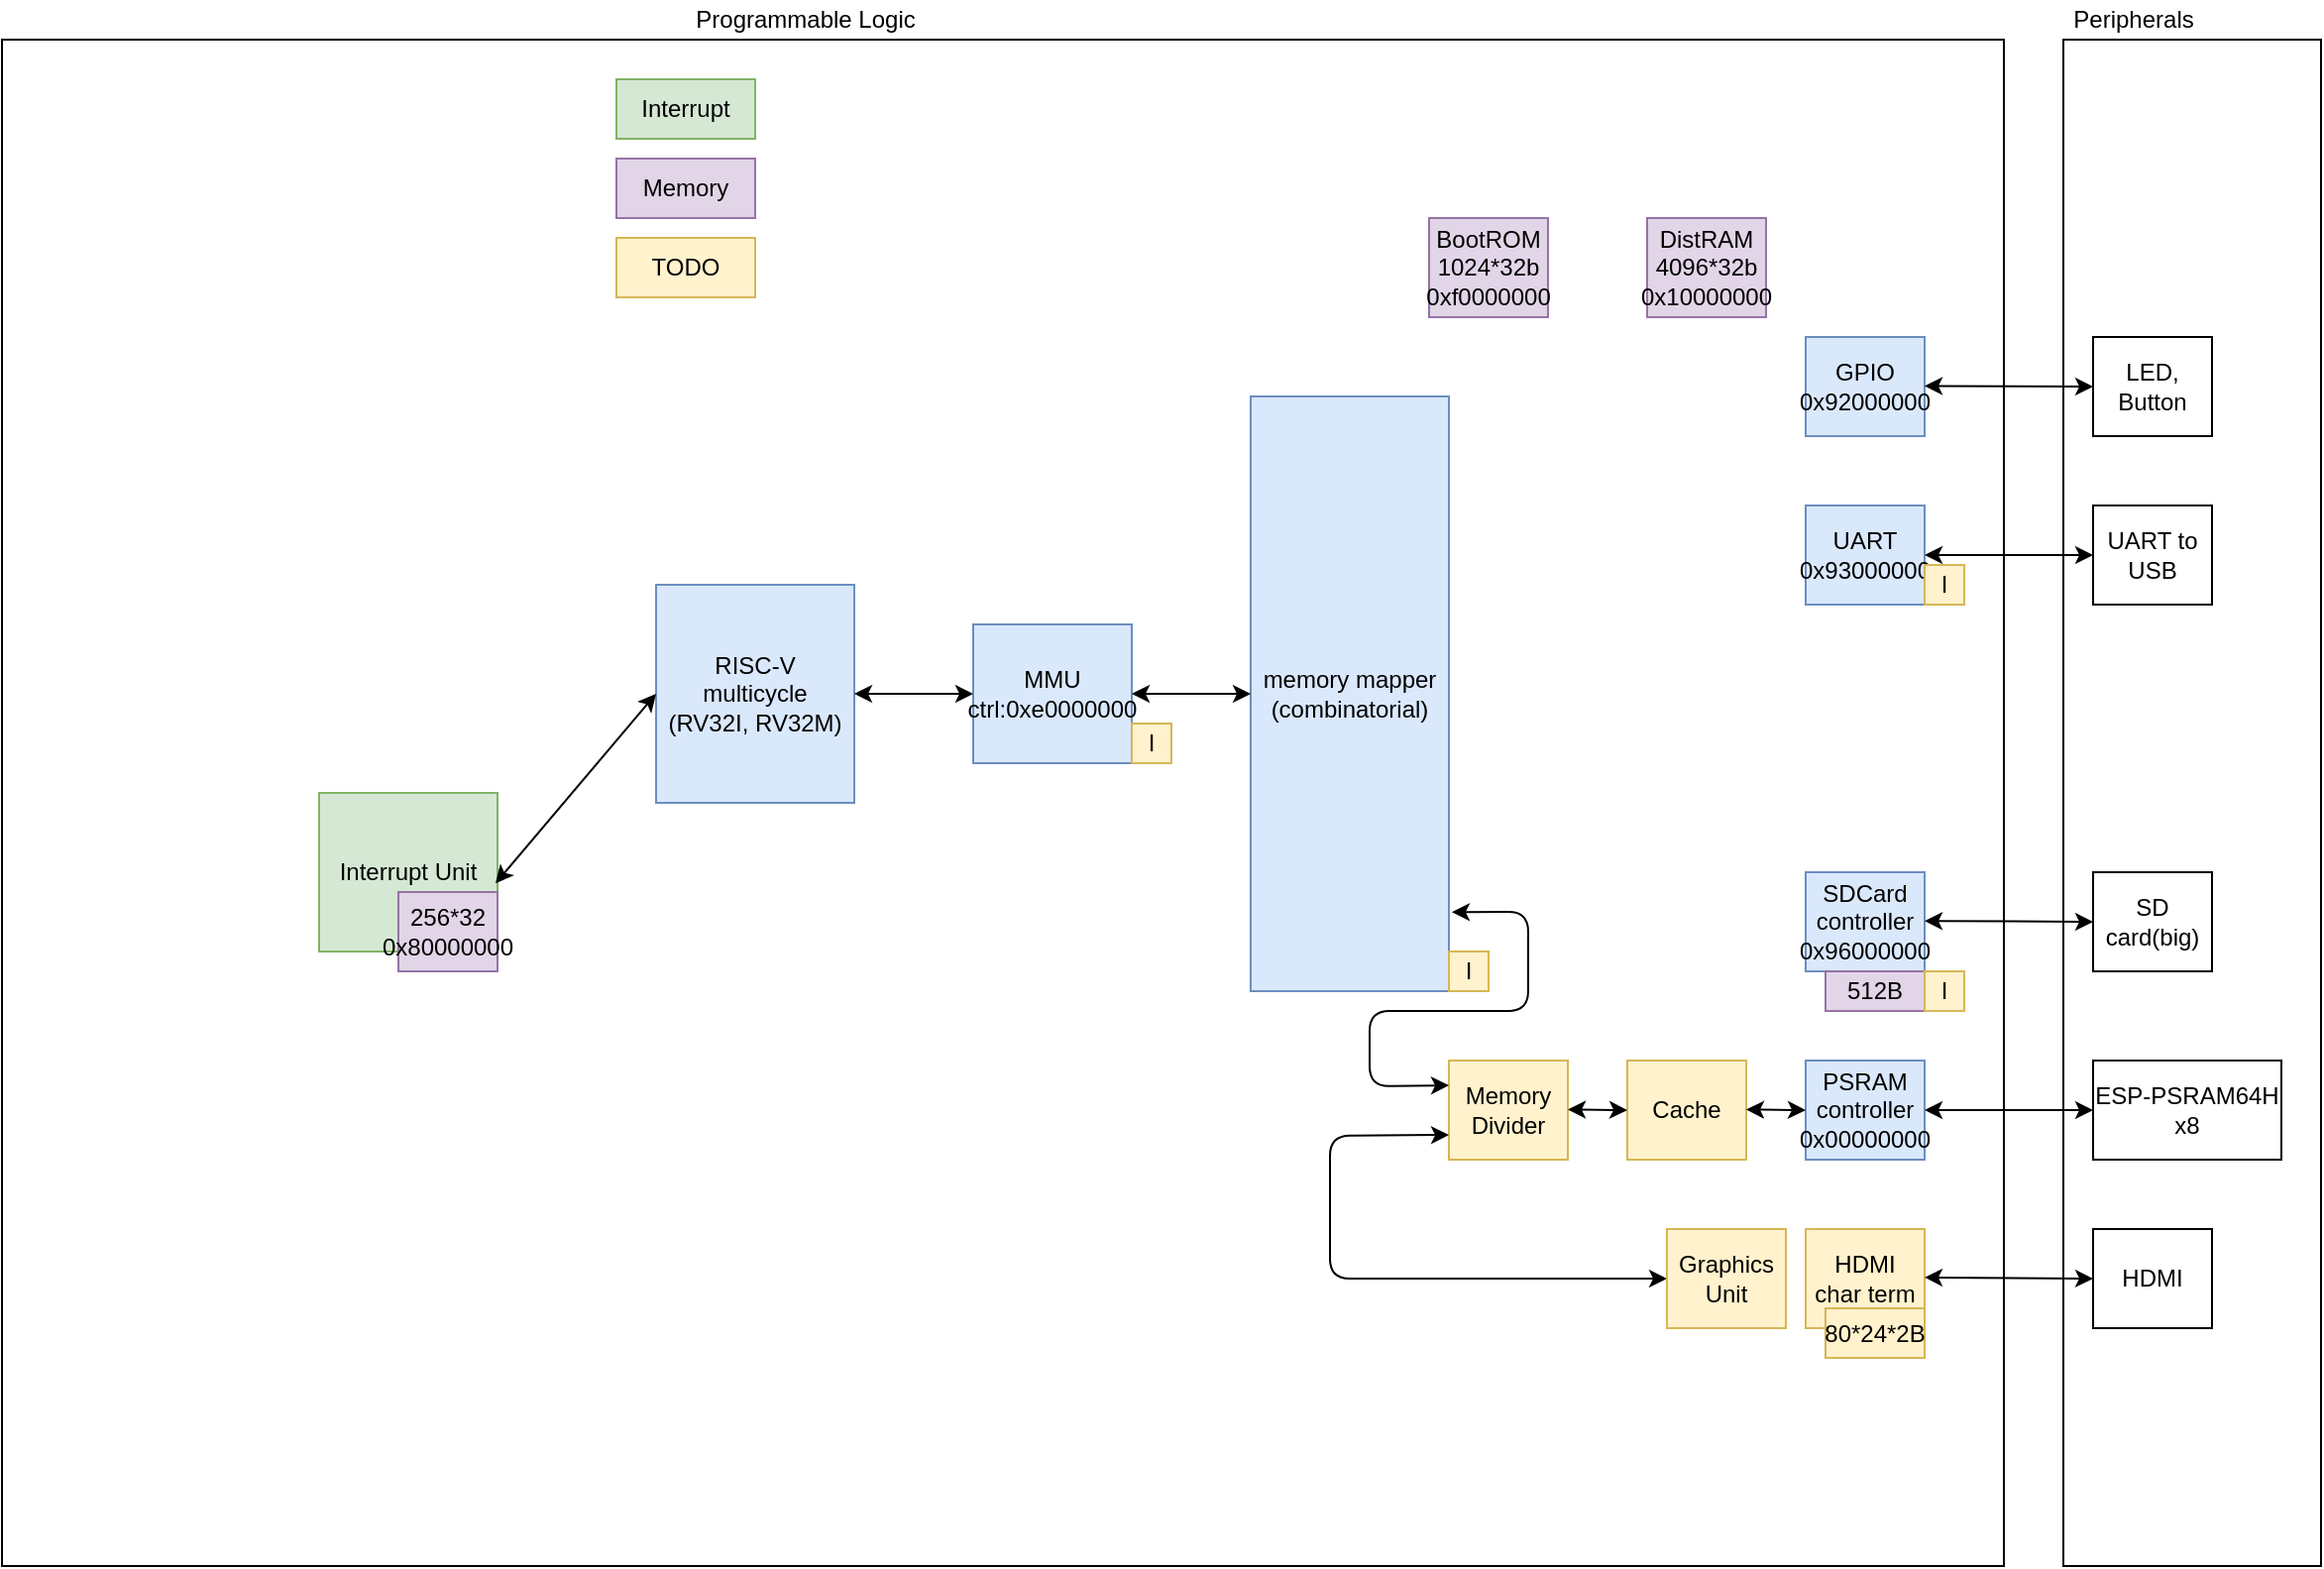 <mxfile version="13.7.3" type="device"><diagram id="aFzu_sfiIZyxbT7JSSlX" name="Page-1"><mxGraphModel dx="577" dy="970" grid="1" gridSize="10" guides="1" tooltips="1" connect="1" arrows="1" fold="1" page="0" pageScale="1" pageWidth="827" pageHeight="1169" background="none" math="0" shadow="0"><root><mxCell id="0"/><mxCell id="1" parent="0"/><mxCell id="6LEPDQ2vEFBuX_ELj99n-11" value="" style="rounded=0;whiteSpace=wrap;html=1;" vertex="1" parent="1"><mxGeometry x="1560" y="-330" width="130" height="770" as="geometry"/></mxCell><mxCell id="6LEPDQ2vEFBuX_ELj99n-21" value="" style="rounded=0;whiteSpace=wrap;html=1;" vertex="1" parent="1"><mxGeometry x="520" y="-330" width="1010" height="770" as="geometry"/></mxCell><mxCell id="6LEPDQ2vEFBuX_ELj99n-2" value="GPIO&lt;br&gt;0x92000000" style="rounded=0;whiteSpace=wrap;html=1;fillColor=#dae8fc;strokeColor=#6c8ebf;" vertex="1" parent="1"><mxGeometry x="1430" y="-180" width="60" height="50" as="geometry"/></mxCell><mxCell id="6LEPDQ2vEFBuX_ELj99n-4" value="UART&lt;br&gt;0x93000000" style="rounded=0;whiteSpace=wrap;html=1;fillColor=#dae8fc;strokeColor=#6c8ebf;" vertex="1" parent="1"><mxGeometry x="1430" y="-95" width="60" height="50" as="geometry"/></mxCell><mxCell id="6LEPDQ2vEFBuX_ELj99n-5" value="HDMI&lt;br&gt;char term" style="rounded=0;whiteSpace=wrap;html=1;fillColor=#fff2cc;strokeColor=#d6b656;" vertex="1" parent="1"><mxGeometry x="1430" y="270" width="60" height="50" as="geometry"/></mxCell><mxCell id="6LEPDQ2vEFBuX_ELj99n-9" value="" style="endArrow=classic;startArrow=classic;html=1;entryX=0;entryY=0.5;entryDx=0;entryDy=0;" edge="1" parent="1" target="6LEPDQ2vEFBuX_ELj99n-28"><mxGeometry width="50" height="50" relative="1" as="geometry"><mxPoint x="1490" y="-70" as="sourcePoint"/><mxPoint x="1560" y="-70" as="targetPoint"/></mxGeometry></mxCell><mxCell id="6LEPDQ2vEFBuX_ELj99n-10" value="" style="endArrow=classic;startArrow=classic;html=1;entryX=0;entryY=0.5;entryDx=0;entryDy=0;" edge="1" parent="1" target="6LEPDQ2vEFBuX_ELj99n-26"><mxGeometry width="50" height="50" relative="1" as="geometry"><mxPoint x="1490" y="-155.29" as="sourcePoint"/><mxPoint x="1560" y="-155.29" as="targetPoint"/></mxGeometry></mxCell><mxCell id="6LEPDQ2vEFBuX_ELj99n-12" value="BootROM&lt;br&gt;1024*32b&lt;br&gt;0xf0000000" style="rounded=0;whiteSpace=wrap;html=1;fillColor=#e1d5e7;strokeColor=#9673a6;" vertex="1" parent="1"><mxGeometry x="1240" y="-240" width="60" height="50" as="geometry"/></mxCell><mxCell id="6LEPDQ2vEFBuX_ELj99n-13" value="DistRAM&lt;br&gt;4096*32b&lt;br&gt;0x10000000" style="rounded=0;whiteSpace=wrap;html=1;fillColor=#e1d5e7;strokeColor=#9673a6;" vertex="1" parent="1"><mxGeometry x="1350" y="-240" width="60" height="50" as="geometry"/></mxCell><mxCell id="6LEPDQ2vEFBuX_ELj99n-15" value="" style="endArrow=classic;startArrow=classic;html=1;entryX=0;entryY=0.5;entryDx=0;entryDy=0;" edge="1" parent="1" target="6LEPDQ2vEFBuX_ELj99n-30"><mxGeometry width="50" height="50" relative="1" as="geometry"><mxPoint x="1490" y="294.41" as="sourcePoint"/><mxPoint x="1560" y="294.41" as="targetPoint"/></mxGeometry></mxCell><mxCell id="6LEPDQ2vEFBuX_ELj99n-16" value="SDCard controller&lt;br&gt;0x96000000" style="rounded=0;whiteSpace=wrap;html=1;fillColor=#dae8fc;strokeColor=#6c8ebf;" vertex="1" parent="1"><mxGeometry x="1430" y="90" width="60" height="50" as="geometry"/></mxCell><mxCell id="6LEPDQ2vEFBuX_ELj99n-17" value="" style="endArrow=classic;startArrow=classic;html=1;entryX=0;entryY=0.5;entryDx=0;entryDy=0;" edge="1" parent="1" target="6LEPDQ2vEFBuX_ELj99n-31"><mxGeometry width="50" height="50" relative="1" as="geometry"><mxPoint x="1490" y="114.58" as="sourcePoint"/><mxPoint x="1560" y="114.58" as="targetPoint"/></mxGeometry></mxCell><mxCell id="6LEPDQ2vEFBuX_ELj99n-18" value="512B" style="rounded=0;whiteSpace=wrap;html=1;fillColor=#e1d5e7;strokeColor=#9673a6;" vertex="1" parent="1"><mxGeometry x="1440" y="140" width="50" height="20" as="geometry"/></mxCell><mxCell id="6LEPDQ2vEFBuX_ELj99n-19" value="80*24*2B" style="rounded=0;whiteSpace=wrap;html=1;fillColor=#fff2cc;strokeColor=#d6b656;" vertex="1" parent="1"><mxGeometry x="1440" y="310" width="50" height="25" as="geometry"/></mxCell><mxCell id="6LEPDQ2vEFBuX_ELj99n-22" value="Programmable Logic" style="text;html=1;align=center;verticalAlign=middle;resizable=0;points=[];autosize=1;" vertex="1" parent="1"><mxGeometry x="860" y="-350" width="130" height="20" as="geometry"/></mxCell><mxCell id="6LEPDQ2vEFBuX_ELj99n-23" value="Cache" style="rounded=0;whiteSpace=wrap;html=1;fillColor=#fff2cc;strokeColor=#d6b656;" vertex="1" parent="1"><mxGeometry x="1340" y="185" width="60" height="50" as="geometry"/></mxCell><mxCell id="6LEPDQ2vEFBuX_ELj99n-24" value="PSRAM controller&lt;br&gt;0x00000000" style="rounded=0;whiteSpace=wrap;html=1;fillColor=#dae8fc;strokeColor=#6c8ebf;" vertex="1" parent="1"><mxGeometry x="1430" y="185" width="60" height="50" as="geometry"/></mxCell><mxCell id="6LEPDQ2vEFBuX_ELj99n-25" value="" style="endArrow=classic;startArrow=classic;html=1;entryX=0;entryY=0.5;entryDx=0;entryDy=0;" edge="1" parent="1" target="6LEPDQ2vEFBuX_ELj99n-32"><mxGeometry width="50" height="50" relative="1" as="geometry"><mxPoint x="1490" y="210.0" as="sourcePoint"/><mxPoint x="1560" y="210.0" as="targetPoint"/></mxGeometry></mxCell><mxCell id="6LEPDQ2vEFBuX_ELj99n-26" value="LED, Button" style="rounded=0;whiteSpace=wrap;html=1;" vertex="1" parent="1"><mxGeometry x="1575" y="-180" width="60" height="50" as="geometry"/></mxCell><mxCell id="6LEPDQ2vEFBuX_ELj99n-28" value="UART to USB" style="rounded=0;whiteSpace=wrap;html=1;" vertex="1" parent="1"><mxGeometry x="1575" y="-95" width="60" height="50" as="geometry"/></mxCell><mxCell id="6LEPDQ2vEFBuX_ELj99n-29" value="Peripherals" style="text;html=1;align=center;verticalAlign=middle;resizable=0;points=[];autosize=1;" vertex="1" parent="1"><mxGeometry x="1555" y="-350" width="80" height="20" as="geometry"/></mxCell><mxCell id="6LEPDQ2vEFBuX_ELj99n-30" value="HDMI" style="rounded=0;whiteSpace=wrap;html=1;" vertex="1" parent="1"><mxGeometry x="1575" y="270" width="60" height="50" as="geometry"/></mxCell><mxCell id="6LEPDQ2vEFBuX_ELj99n-31" value="SD card(big)" style="rounded=0;whiteSpace=wrap;html=1;" vertex="1" parent="1"><mxGeometry x="1575" y="90" width="60" height="50" as="geometry"/></mxCell><mxCell id="6LEPDQ2vEFBuX_ELj99n-32" value="ESP-PSRAM64H &lt;br&gt;x8" style="rounded=0;whiteSpace=wrap;html=1;" vertex="1" parent="1"><mxGeometry x="1575" y="185" width="95" height="50" as="geometry"/></mxCell><mxCell id="6LEPDQ2vEFBuX_ELj99n-33" value="memory mapper&lt;br&gt;(combinatorial)" style="rounded=0;whiteSpace=wrap;html=1;fillColor=#dae8fc;strokeColor=#6c8ebf;" vertex="1" parent="1"><mxGeometry x="1150" y="-150" width="100" height="300" as="geometry"/></mxCell><mxCell id="6LEPDQ2vEFBuX_ELj99n-34" value="MMU&lt;br&gt;ctrl:0xe0000000" style="rounded=0;whiteSpace=wrap;html=1;fillColor=#dae8fc;strokeColor=#6c8ebf;" vertex="1" parent="1"><mxGeometry x="1010" y="-35" width="80" height="70" as="geometry"/></mxCell><mxCell id="6LEPDQ2vEFBuX_ELj99n-35" value="" style="endArrow=classic;startArrow=classic;html=1;exitX=1;exitY=0.5;exitDx=0;exitDy=0;" edge="1" parent="1" source="6LEPDQ2vEFBuX_ELj99n-34"><mxGeometry width="50" height="50" relative="1" as="geometry"><mxPoint x="1100" y="-6" as="sourcePoint"/><mxPoint x="1150" as="targetPoint"/></mxGeometry></mxCell><mxCell id="6LEPDQ2vEFBuX_ELj99n-36" value="RISC-V&lt;br&gt;multicycle&lt;br&gt;(RV32I, RV32M)" style="rounded=0;whiteSpace=wrap;html=1;fillColor=#dae8fc;strokeColor=#6c8ebf;" vertex="1" parent="1"><mxGeometry x="850" y="-55" width="100" height="110" as="geometry"/></mxCell><mxCell id="6LEPDQ2vEFBuX_ELj99n-37" value="" style="endArrow=classic;startArrow=classic;html=1;entryX=0;entryY=0.5;entryDx=0;entryDy=0;exitX=1;exitY=0.5;exitDx=0;exitDy=0;" edge="1" parent="1" source="6LEPDQ2vEFBuX_ELj99n-36" target="6LEPDQ2vEFBuX_ELj99n-34"><mxGeometry width="50" height="50" relative="1" as="geometry"><mxPoint x="950" y="-5.5" as="sourcePoint"/><mxPoint x="1000" y="-5.21" as="targetPoint"/></mxGeometry></mxCell><mxCell id="6LEPDQ2vEFBuX_ELj99n-38" value="Interrupt Unit" style="rounded=0;whiteSpace=wrap;html=1;fillColor=#d5e8d4;strokeColor=#82b366;" vertex="1" parent="1"><mxGeometry x="680" y="50" width="90" height="80" as="geometry"/></mxCell><mxCell id="6LEPDQ2vEFBuX_ELj99n-39" value="" style="endArrow=classic;startArrow=classic;html=1;exitX=0.989;exitY=0.57;exitDx=0;exitDy=0;exitPerimeter=0;entryX=0;entryY=0.5;entryDx=0;entryDy=0;" edge="1" parent="1" source="6LEPDQ2vEFBuX_ELj99n-38" target="6LEPDQ2vEFBuX_ELj99n-36"><mxGeometry width="50" height="50" relative="1" as="geometry"><mxPoint x="800" y="-5.42" as="sourcePoint"/><mxPoint x="850" y="-5.13" as="targetPoint"/></mxGeometry></mxCell><mxCell id="6LEPDQ2vEFBuX_ELj99n-40" value="256*32&lt;br&gt;0x80000000" style="rounded=0;whiteSpace=wrap;html=1;fillColor=#e1d5e7;strokeColor=#9673a6;" vertex="1" parent="1"><mxGeometry x="720" y="100" width="50" height="40" as="geometry"/></mxCell><mxCell id="6LEPDQ2vEFBuX_ELj99n-43" value="Memory Divider" style="rounded=0;whiteSpace=wrap;html=1;fillColor=#fff2cc;strokeColor=#d6b656;" vertex="1" parent="1"><mxGeometry x="1250" y="185" width="60" height="50" as="geometry"/></mxCell><mxCell id="6LEPDQ2vEFBuX_ELj99n-44" value="" style="endArrow=classic;startArrow=classic;html=1;" edge="1" parent="1"><mxGeometry width="50" height="50" relative="1" as="geometry"><mxPoint x="1400" y="209.71" as="sourcePoint"/><mxPoint x="1430" y="210" as="targetPoint"/></mxGeometry></mxCell><mxCell id="6LEPDQ2vEFBuX_ELj99n-45" value="" style="endArrow=classic;startArrow=classic;html=1;" edge="1" parent="1"><mxGeometry width="50" height="50" relative="1" as="geometry"><mxPoint x="1310" y="209.71" as="sourcePoint"/><mxPoint x="1340" y="210" as="targetPoint"/></mxGeometry></mxCell><mxCell id="6LEPDQ2vEFBuX_ELj99n-46" value="" style="endArrow=classic;startArrow=classic;html=1;entryX=0;entryY=0.75;entryDx=0;entryDy=0;exitX=0;exitY=0.5;exitDx=0;exitDy=0;" edge="1" parent="1" source="6LEPDQ2vEFBuX_ELj99n-48" target="6LEPDQ2vEFBuX_ELj99n-43"><mxGeometry width="50" height="50" relative="1" as="geometry"><mxPoint x="1490" y="180" as="sourcePoint"/><mxPoint x="1540" y="130" as="targetPoint"/><Array as="points"><mxPoint x="1190" y="295"/><mxPoint x="1190" y="223"/></Array></mxGeometry></mxCell><mxCell id="6LEPDQ2vEFBuX_ELj99n-47" value="" style="endArrow=classic;startArrow=classic;html=1;entryX=0;entryY=0.25;entryDx=0;entryDy=0;exitX=1.015;exitY=0.867;exitDx=0;exitDy=0;exitPerimeter=0;" edge="1" parent="1" source="6LEPDQ2vEFBuX_ELj99n-33" target="6LEPDQ2vEFBuX_ELj99n-43"><mxGeometry width="50" height="50" relative="1" as="geometry"><mxPoint x="1440" y="305" as="sourcePoint"/><mxPoint x="1260" y="232.5" as="targetPoint"/><Array as="points"><mxPoint x="1290" y="110"/><mxPoint x="1290" y="160"/><mxPoint x="1210" y="160"/><mxPoint x="1210" y="198"/></Array></mxGeometry></mxCell><mxCell id="6LEPDQ2vEFBuX_ELj99n-48" value="Graphics Unit" style="rounded=0;whiteSpace=wrap;html=1;fillColor=#fff2cc;strokeColor=#d6b656;" vertex="1" parent="1"><mxGeometry x="1360" y="270" width="60" height="50" as="geometry"/></mxCell><mxCell id="6LEPDQ2vEFBuX_ELj99n-51" value="I" style="rounded=0;whiteSpace=wrap;html=1;fillColor=#fff2cc;strokeColor=#d6b656;" vertex="1" parent="1"><mxGeometry x="1490" y="140" width="20" height="20" as="geometry"/></mxCell><mxCell id="6LEPDQ2vEFBuX_ELj99n-52" value="I" style="rounded=0;whiteSpace=wrap;html=1;fillColor=#fff2cc;strokeColor=#d6b656;" vertex="1" parent="1"><mxGeometry x="1090" y="15" width="20" height="20" as="geometry"/></mxCell><mxCell id="6LEPDQ2vEFBuX_ELj99n-53" value="I" style="rounded=0;whiteSpace=wrap;html=1;fillColor=#fff2cc;strokeColor=#d6b656;" vertex="1" parent="1"><mxGeometry x="1250" y="130" width="20" height="20" as="geometry"/></mxCell><mxCell id="6LEPDQ2vEFBuX_ELj99n-54" value="I" style="rounded=0;whiteSpace=wrap;html=1;fillColor=#fff2cc;strokeColor=#d6b656;" vertex="1" parent="1"><mxGeometry x="1490" y="-65" width="20" height="20" as="geometry"/></mxCell><mxCell id="6LEPDQ2vEFBuX_ELj99n-55" value="Interrupt" style="rounded=0;whiteSpace=wrap;html=1;fillColor=#d5e8d4;strokeColor=#82b366;" vertex="1" parent="1"><mxGeometry x="830" y="-310" width="70" height="30" as="geometry"/></mxCell><mxCell id="6LEPDQ2vEFBuX_ELj99n-56" value="Memory" style="rounded=0;whiteSpace=wrap;html=1;fillColor=#e1d5e7;strokeColor=#9673a6;" vertex="1" parent="1"><mxGeometry x="830" y="-270" width="70" height="30" as="geometry"/></mxCell><mxCell id="6LEPDQ2vEFBuX_ELj99n-57" value="TODO" style="rounded=0;whiteSpace=wrap;html=1;fillColor=#fff2cc;strokeColor=#d6b656;" vertex="1" parent="1"><mxGeometry x="830" y="-230" width="70" height="30" as="geometry"/></mxCell></root></mxGraphModel></diagram></mxfile>